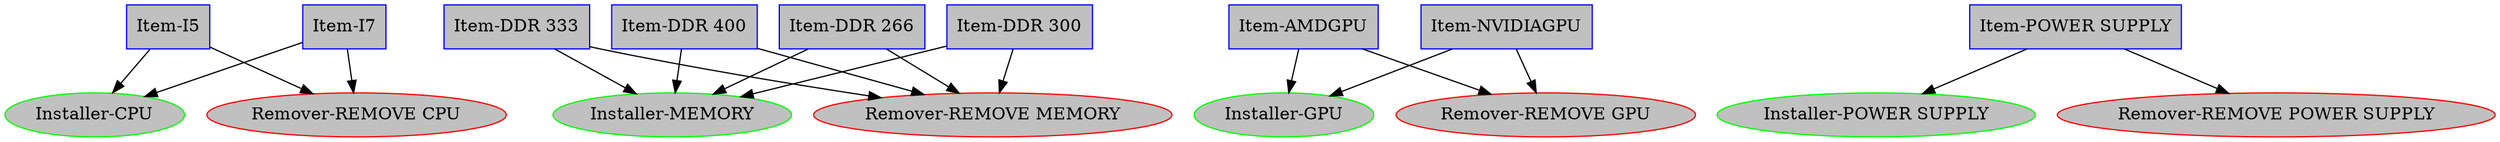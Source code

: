 digraph Task{
node[style="filled",fillcolor="grey"]
"Item-I5"[shape=box][color=blue]
"Installer-CPU"[color=green]
"Remover-REMOVE CPU"[color=red]
"Item-I5"->"Installer-CPU"
"Item-I5"->"Remover-REMOVE CPU"
"Item-I7"[shape=box][color=blue]
"Installer-CPU"[color=green]
"Remover-REMOVE CPU"[color=red]
"Item-I7"->"Installer-CPU"
"Item-I7"->"Remover-REMOVE CPU"
"Item-DDR 266"[shape=box][color=blue]
"Installer-MEMORY"[color=green]
"Remover-REMOVE MEMORY"[color=red]
"Item-DDR 266"->"Installer-MEMORY"
"Item-DDR 266"->"Remover-REMOVE MEMORY"
"Item-DDR 300"[shape=box][color=blue]
"Installer-MEMORY"[color=green]
"Remover-REMOVE MEMORY"[color=red]
"Item-DDR 300"->"Installer-MEMORY"
"Item-DDR 300"->"Remover-REMOVE MEMORY"
"Item-DDR 333"[shape=box][color=blue]
"Installer-MEMORY"[color=green]
"Remover-REMOVE MEMORY"[color=red]
"Item-DDR 333"->"Installer-MEMORY"
"Item-DDR 333"->"Remover-REMOVE MEMORY"
"Item-DDR 400"[shape=box][color=blue]
"Installer-MEMORY"[color=green]
"Remover-REMOVE MEMORY"[color=red]
"Item-DDR 400"->"Installer-MEMORY"
"Item-DDR 400"->"Remover-REMOVE MEMORY"
"Item-AMDGPU"[shape=box][color=blue]
"Installer-GPU"[color=green]
"Remover-REMOVE GPU"[color=red]
"Item-AMDGPU"->"Installer-GPU"
"Item-AMDGPU"->"Remover-REMOVE GPU"
"Item-NVIDIAGPU"[shape=box][color=blue]
"Installer-GPU"[color=green]
"Remover-REMOVE GPU"[color=red]
"Item-NVIDIAGPU"->"Installer-GPU"
"Item-NVIDIAGPU"->"Remover-REMOVE GPU"
"Item-POWER SUPPLY"[shape=box][color=blue]
"Installer-POWER SUPPLY"[color=green]
"Remover-REMOVE POWER SUPPLY"[color=red]
"Item-POWER SUPPLY"->"Installer-POWER SUPPLY"
"Item-POWER SUPPLY"->"Remover-REMOVE POWER SUPPLY"
}